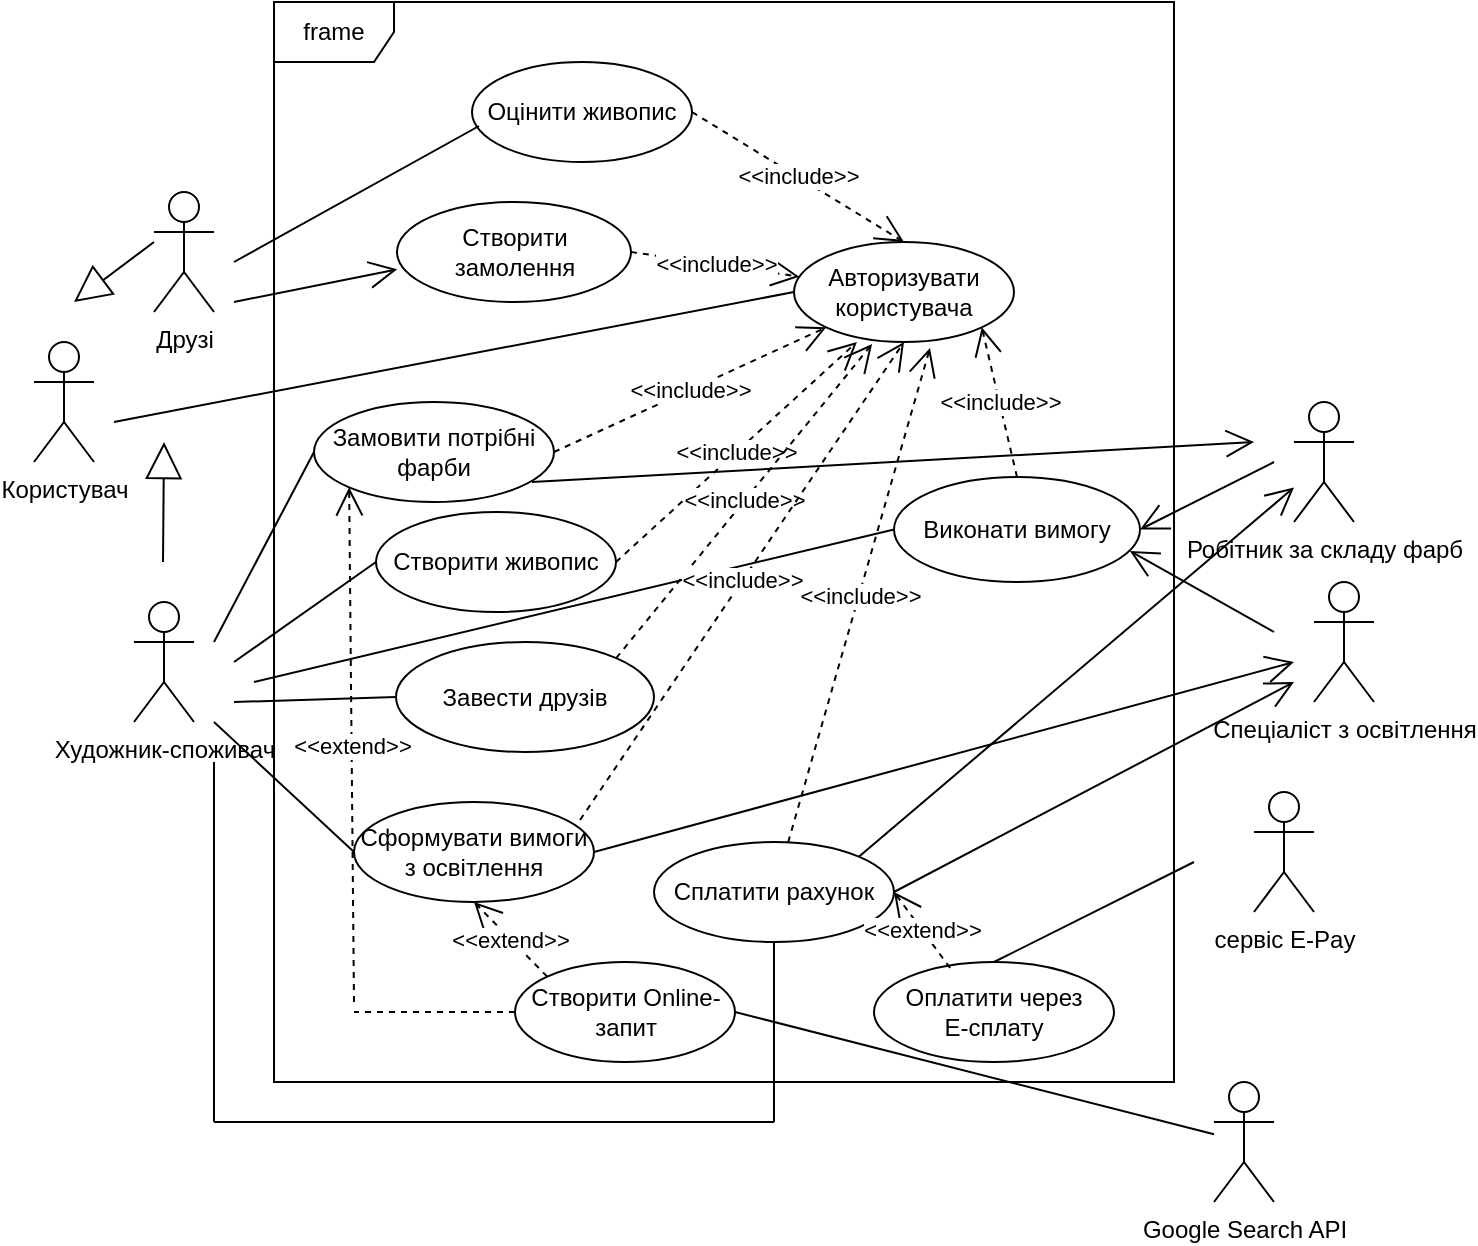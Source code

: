 <mxfile version="20.3.2" type="github">
  <diagram id="d8WU3TwWJBDE8x7x_nA4" name="Страница 1">
    <mxGraphModel dx="1385" dy="623" grid="1" gridSize="10" guides="1" tooltips="1" connect="1" arrows="1" fold="1" page="1" pageScale="1" pageWidth="827" pageHeight="1169" math="0" shadow="0">
      <root>
        <mxCell id="0" />
        <mxCell id="1" parent="0" />
        <mxCell id="AHrzSQpsfXCL5jtqtqgg-1" value="frame" style="shape=umlFrame;whiteSpace=wrap;html=1;" parent="1" vertex="1">
          <mxGeometry x="190" y="280" width="450" height="540" as="geometry" />
        </mxCell>
        <mxCell id="AHrzSQpsfXCL5jtqtqgg-2" value="Художник-споживач" style="shape=umlActor;verticalLabelPosition=bottom;verticalAlign=top;html=1;" parent="1" vertex="1">
          <mxGeometry x="120" y="580" width="30" height="60" as="geometry" />
        </mxCell>
        <mxCell id="AHrzSQpsfXCL5jtqtqgg-3" value="Користувач" style="shape=umlActor;verticalLabelPosition=bottom;verticalAlign=top;html=1;" parent="1" vertex="1">
          <mxGeometry x="70" y="450" width="30" height="60" as="geometry" />
        </mxCell>
        <mxCell id="AHrzSQpsfXCL5jtqtqgg-4" value="Робітник за складу фарб" style="shape=umlActor;verticalLabelPosition=bottom;verticalAlign=top;html=1;" parent="1" vertex="1">
          <mxGeometry x="700" y="480" width="30" height="60" as="geometry" />
        </mxCell>
        <mxCell id="AHrzSQpsfXCL5jtqtqgg-5" value="Друзі" style="shape=umlActor;verticalLabelPosition=bottom;verticalAlign=top;html=1;" parent="1" vertex="1">
          <mxGeometry x="130" y="375" width="30" height="60" as="geometry" />
        </mxCell>
        <mxCell id="AHrzSQpsfXCL5jtqtqgg-6" value="Спеціаліст з освітлення" style="shape=umlActor;verticalLabelPosition=bottom;verticalAlign=top;html=1;" parent="1" vertex="1">
          <mxGeometry x="710" y="570" width="30" height="60" as="geometry" />
        </mxCell>
        <mxCell id="AHrzSQpsfXCL5jtqtqgg-8" value="Авторизувати користувача" style="ellipse;whiteSpace=wrap;html=1;" parent="1" vertex="1">
          <mxGeometry x="450" y="400" width="110" height="50" as="geometry" />
        </mxCell>
        <mxCell id="AHrzSQpsfXCL5jtqtqgg-11" value="Створити замолення" style="ellipse;whiteSpace=wrap;html=1;" parent="1" vertex="1">
          <mxGeometry x="251.5" y="380" width="117" height="50" as="geometry" />
        </mxCell>
        <mxCell id="AHrzSQpsfXCL5jtqtqgg-12" value="Замовити потрібні фарби" style="ellipse;whiteSpace=wrap;html=1;" parent="1" vertex="1">
          <mxGeometry x="210" y="480" width="120" height="50" as="geometry" />
        </mxCell>
        <mxCell id="AHrzSQpsfXCL5jtqtqgg-13" value="Завести друзів" style="ellipse;whiteSpace=wrap;html=1;" parent="1" vertex="1">
          <mxGeometry x="251" y="600" width="129" height="55" as="geometry" />
        </mxCell>
        <mxCell id="AHrzSQpsfXCL5jtqtqgg-14" value="Створити живопис" style="ellipse;whiteSpace=wrap;html=1;" parent="1" vertex="1">
          <mxGeometry x="241" y="535" width="120" height="50" as="geometry" />
        </mxCell>
        <mxCell id="AHrzSQpsfXCL5jtqtqgg-16" value="Сформувати вимоги з освітлення" style="ellipse;whiteSpace=wrap;html=1;" parent="1" vertex="1">
          <mxGeometry x="230" y="680" width="120" height="50" as="geometry" />
        </mxCell>
        <mxCell id="AHrzSQpsfXCL5jtqtqgg-17" value="" style="endArrow=none;html=1;rounded=0;entryX=0;entryY=0.5;entryDx=0;entryDy=0;" parent="1" target="AHrzSQpsfXCL5jtqtqgg-12" edge="1">
          <mxGeometry width="50" height="50" relative="1" as="geometry">
            <mxPoint x="160" y="600" as="sourcePoint" />
            <mxPoint x="390" y="620" as="targetPoint" />
          </mxGeometry>
        </mxCell>
        <mxCell id="AHrzSQpsfXCL5jtqtqgg-18" value="" style="endArrow=none;html=1;rounded=0;entryX=0;entryY=0.5;entryDx=0;entryDy=0;" parent="1" target="AHrzSQpsfXCL5jtqtqgg-14" edge="1">
          <mxGeometry width="50" height="50" relative="1" as="geometry">
            <mxPoint x="170" y="610" as="sourcePoint" />
            <mxPoint x="240" y="575" as="targetPoint" />
          </mxGeometry>
        </mxCell>
        <mxCell id="AHrzSQpsfXCL5jtqtqgg-19" value="" style="endArrow=none;html=1;rounded=0;entryX=0;entryY=0.5;entryDx=0;entryDy=0;" parent="1" target="AHrzSQpsfXCL5jtqtqgg-16" edge="1">
          <mxGeometry width="50" height="50" relative="1" as="geometry">
            <mxPoint x="160" y="640" as="sourcePoint" />
            <mxPoint x="250" y="585" as="targetPoint" />
          </mxGeometry>
        </mxCell>
        <mxCell id="AHrzSQpsfXCL5jtqtqgg-21" value="" style="endArrow=none;html=1;rounded=0;" parent="1" edge="1">
          <mxGeometry width="50" height="50" relative="1" as="geometry">
            <mxPoint x="160" y="660" as="sourcePoint" />
            <mxPoint x="160" y="840" as="targetPoint" />
          </mxGeometry>
        </mxCell>
        <mxCell id="AHrzSQpsfXCL5jtqtqgg-22" value="" style="endArrow=none;html=1;rounded=0;" parent="1" edge="1">
          <mxGeometry width="50" height="50" relative="1" as="geometry">
            <mxPoint x="160" y="840" as="sourcePoint" />
            <mxPoint x="440" y="840" as="targetPoint" />
          </mxGeometry>
        </mxCell>
        <mxCell id="AHrzSQpsfXCL5jtqtqgg-23" value="" style="endArrow=none;html=1;rounded=0;exitX=0.5;exitY=1;exitDx=0;exitDy=0;" parent="1" source="AHrzSQpsfXCL5jtqtqgg-28" edge="1">
          <mxGeometry width="50" height="50" relative="1" as="geometry">
            <mxPoint x="340" y="790" as="sourcePoint" />
            <mxPoint x="440" y="840" as="targetPoint" />
          </mxGeometry>
        </mxCell>
        <mxCell id="AHrzSQpsfXCL5jtqtqgg-28" value="Сплатити рахунок" style="ellipse;whiteSpace=wrap;html=1;" parent="1" vertex="1">
          <mxGeometry x="380" y="700" width="120" height="50" as="geometry" />
        </mxCell>
        <mxCell id="AHrzSQpsfXCL5jtqtqgg-29" value="" style="endArrow=none;html=1;rounded=0;exitX=0;exitY=0.5;exitDx=0;exitDy=0;" parent="1" source="AHrzSQpsfXCL5jtqtqgg-13" edge="1">
          <mxGeometry width="50" height="50" relative="1" as="geometry">
            <mxPoint x="340" y="670" as="sourcePoint" />
            <mxPoint x="170" y="630" as="targetPoint" />
          </mxGeometry>
        </mxCell>
        <mxCell id="AHrzSQpsfXCL5jtqtqgg-32" value="&amp;lt;&amp;lt;include&amp;gt;&amp;gt;" style="endArrow=open;endSize=12;dashed=1;html=1;rounded=0;exitX=1;exitY=0.5;exitDx=0;exitDy=0;" parent="1" source="AHrzSQpsfXCL5jtqtqgg-11" target="AHrzSQpsfXCL5jtqtqgg-8" edge="1">
          <mxGeometry width="160" relative="1" as="geometry">
            <mxPoint x="290" y="480" as="sourcePoint" />
            <mxPoint x="450" y="480" as="targetPoint" />
          </mxGeometry>
        </mxCell>
        <mxCell id="AHrzSQpsfXCL5jtqtqgg-33" value="" style="endArrow=none;html=1;rounded=0;entryX=0;entryY=0.5;entryDx=0;entryDy=0;" parent="1" target="AHrzSQpsfXCL5jtqtqgg-8" edge="1">
          <mxGeometry width="50" height="50" relative="1" as="geometry">
            <mxPoint x="110" y="490" as="sourcePoint" />
            <mxPoint x="420" y="560" as="targetPoint" />
          </mxGeometry>
        </mxCell>
        <mxCell id="AHrzSQpsfXCL5jtqtqgg-34" value="Оцінити живопис" style="ellipse;whiteSpace=wrap;html=1;" parent="1" vertex="1">
          <mxGeometry x="289" y="310" width="110" height="50" as="geometry" />
        </mxCell>
        <mxCell id="AHrzSQpsfXCL5jtqtqgg-35" value="" style="endArrow=block;endSize=16;endFill=0;html=1;rounded=0;" parent="1" edge="1">
          <mxGeometry x="-1" y="-22" width="160" relative="1" as="geometry">
            <mxPoint x="134.5" y="560" as="sourcePoint" />
            <mxPoint x="135" y="500" as="targetPoint" />
            <mxPoint x="4" y="6" as="offset" />
          </mxGeometry>
        </mxCell>
        <mxCell id="AHrzSQpsfXCL5jtqtqgg-36" value="" style="endArrow=open;endFill=1;endSize=12;html=1;rounded=0;exitX=1;exitY=0;exitDx=0;exitDy=0;" parent="1" source="AHrzSQpsfXCL5jtqtqgg-28" target="AHrzSQpsfXCL5jtqtqgg-4" edge="1">
          <mxGeometry width="160" relative="1" as="geometry">
            <mxPoint x="320" y="490" as="sourcePoint" />
            <mxPoint x="620" y="610" as="targetPoint" />
          </mxGeometry>
        </mxCell>
        <mxCell id="AHrzSQpsfXCL5jtqtqgg-37" value="" style="endArrow=open;endFill=1;endSize=12;html=1;rounded=0;exitX=1;exitY=0.5;exitDx=0;exitDy=0;" parent="1" source="AHrzSQpsfXCL5jtqtqgg-28" edge="1">
          <mxGeometry width="160" relative="1" as="geometry">
            <mxPoint x="511.426" y="717.322" as="sourcePoint" />
            <mxPoint x="700" y="620" as="targetPoint" />
          </mxGeometry>
        </mxCell>
        <mxCell id="AHrzSQpsfXCL5jtqtqgg-38" value="" style="endArrow=open;endFill=1;endSize=12;html=1;rounded=0;exitX=1;exitY=0.5;exitDx=0;exitDy=0;" parent="1" source="AHrzSQpsfXCL5jtqtqgg-16" edge="1">
          <mxGeometry width="160" relative="1" as="geometry">
            <mxPoint x="610" y="690" as="sourcePoint" />
            <mxPoint x="700" y="610" as="targetPoint" />
          </mxGeometry>
        </mxCell>
        <mxCell id="AHrzSQpsfXCL5jtqtqgg-39" value="Виконати вимогу" style="ellipse;whiteSpace=wrap;html=1;" parent="1" vertex="1">
          <mxGeometry x="500" y="517.5" width="123" height="52.5" as="geometry" />
        </mxCell>
        <mxCell id="AHrzSQpsfXCL5jtqtqgg-40" value="" style="endArrow=none;html=1;rounded=0;entryX=0;entryY=0.5;entryDx=0;entryDy=0;" parent="1" target="AHrzSQpsfXCL5jtqtqgg-39" edge="1">
          <mxGeometry width="50" height="50" relative="1" as="geometry">
            <mxPoint x="180" y="620" as="sourcePoint" />
            <mxPoint x="240" y="695" as="targetPoint" />
          </mxGeometry>
        </mxCell>
        <mxCell id="AHrzSQpsfXCL5jtqtqgg-41" value="" style="endArrow=open;endFill=1;endSize=12;html=1;rounded=0;entryX=1;entryY=0.5;entryDx=0;entryDy=0;" parent="1" target="AHrzSQpsfXCL5jtqtqgg-39" edge="1">
          <mxGeometry width="160" relative="1" as="geometry">
            <mxPoint x="690" y="510" as="sourcePoint" />
            <mxPoint x="630" y="620" as="targetPoint" />
          </mxGeometry>
        </mxCell>
        <mxCell id="AHrzSQpsfXCL5jtqtqgg-42" value="" style="endArrow=open;endFill=1;endSize=12;html=1;rounded=0;entryX=0.959;entryY=0.705;entryDx=0;entryDy=0;entryPerimeter=0;" parent="1" target="AHrzSQpsfXCL5jtqtqgg-39" edge="1">
          <mxGeometry width="160" relative="1" as="geometry">
            <mxPoint x="690" y="595" as="sourcePoint" />
            <mxPoint x="490" y="646.25" as="targetPoint" />
          </mxGeometry>
        </mxCell>
        <mxCell id="AHrzSQpsfXCL5jtqtqgg-43" value="" style="endArrow=open;endFill=1;endSize=12;html=1;rounded=0;entryX=0.001;entryY=0.673;entryDx=0;entryDy=0;entryPerimeter=0;" parent="1" edge="1" target="AHrzSQpsfXCL5jtqtqgg-11">
          <mxGeometry width="160" relative="1" as="geometry">
            <mxPoint x="170" y="430" as="sourcePoint" />
            <mxPoint x="230" y="460" as="targetPoint" />
          </mxGeometry>
        </mxCell>
        <mxCell id="AHrzSQpsfXCL5jtqtqgg-44" value="" style="endArrow=block;endSize=16;endFill=0;html=1;rounded=0;" parent="1" edge="1">
          <mxGeometry x="-1" y="-22" width="160" relative="1" as="geometry">
            <mxPoint x="130" y="400" as="sourcePoint" />
            <mxPoint x="90" y="430" as="targetPoint" />
            <mxPoint x="4" y="6" as="offset" />
          </mxGeometry>
        </mxCell>
        <mxCell id="AHrzSQpsfXCL5jtqtqgg-45" value="" style="endArrow=none;html=1;rounded=0;entryX=0.032;entryY=0.64;entryDx=0;entryDy=0;entryPerimeter=0;" parent="1" target="AHrzSQpsfXCL5jtqtqgg-34" edge="1">
          <mxGeometry width="50" height="50" relative="1" as="geometry">
            <mxPoint x="170" y="410" as="sourcePoint" />
            <mxPoint x="420" y="460" as="targetPoint" />
          </mxGeometry>
        </mxCell>
        <mxCell id="AHrzSQpsfXCL5jtqtqgg-47" value="Cтворити Online-запит" style="ellipse;whiteSpace=wrap;html=1;" parent="1" vertex="1">
          <mxGeometry x="310.5" y="760" width="110" height="50" as="geometry" />
        </mxCell>
        <mxCell id="AHrzSQpsfXCL5jtqtqgg-49" value="Google Search API" style="shape=umlActor;verticalLabelPosition=bottom;verticalAlign=top;html=1;" parent="1" vertex="1">
          <mxGeometry x="660" y="820" width="30" height="60" as="geometry" />
        </mxCell>
        <mxCell id="AHrzSQpsfXCL5jtqtqgg-50" value="" style="endArrow=none;html=1;rounded=0;exitX=1;exitY=0.5;exitDx=0;exitDy=0;" parent="1" source="AHrzSQpsfXCL5jtqtqgg-47" target="AHrzSQpsfXCL5jtqtqgg-49" edge="1">
          <mxGeometry width="50" height="50" relative="1" as="geometry">
            <mxPoint x="370" y="650" as="sourcePoint" />
            <mxPoint x="420" y="600" as="targetPoint" />
          </mxGeometry>
        </mxCell>
        <mxCell id="AHrzSQpsfXCL5jtqtqgg-51" value="&amp;lt;&amp;lt;include&amp;gt;&amp;gt;" style="endArrow=open;endSize=12;dashed=1;html=1;rounded=0;exitX=1;exitY=0.5;exitDx=0;exitDy=0;entryX=0.5;entryY=0;entryDx=0;entryDy=0;" parent="1" source="AHrzSQpsfXCL5jtqtqgg-34" target="AHrzSQpsfXCL5jtqtqgg-8" edge="1">
          <mxGeometry width="160" relative="1" as="geometry">
            <mxPoint x="377" y="465" as="sourcePoint" />
            <mxPoint x="442.362" y="489.208" as="targetPoint" />
          </mxGeometry>
        </mxCell>
        <mxCell id="AHrzSQpsfXCL5jtqtqgg-52" value="&amp;lt;&amp;lt;include&amp;gt;&amp;gt;" style="endArrow=open;endSize=12;dashed=1;html=1;rounded=0;exitX=1;exitY=0.5;exitDx=0;exitDy=0;entryX=0;entryY=1;entryDx=0;entryDy=0;" parent="1" source="AHrzSQpsfXCL5jtqtqgg-12" target="AHrzSQpsfXCL5jtqtqgg-8" edge="1">
          <mxGeometry width="160" relative="1" as="geometry">
            <mxPoint x="387" y="475" as="sourcePoint" />
            <mxPoint x="452.362" y="499.208" as="targetPoint" />
          </mxGeometry>
        </mxCell>
        <mxCell id="AHrzSQpsfXCL5jtqtqgg-53" value="&amp;lt;&amp;lt;include&amp;gt;&amp;gt;" style="endArrow=open;endSize=12;dashed=1;html=1;rounded=0;exitX=1;exitY=0.5;exitDx=0;exitDy=0;entryX=0.286;entryY=1;entryDx=0;entryDy=0;entryPerimeter=0;" parent="1" source="AHrzSQpsfXCL5jtqtqgg-14" target="AHrzSQpsfXCL5jtqtqgg-8" edge="1">
          <mxGeometry width="160" relative="1" as="geometry">
            <mxPoint x="397" y="485" as="sourcePoint" />
            <mxPoint x="430" y="510" as="targetPoint" />
          </mxGeometry>
        </mxCell>
        <mxCell id="AHrzSQpsfXCL5jtqtqgg-54" value="&amp;lt;&amp;lt;extend&amp;gt;&amp;gt;" style="endArrow=open;endSize=12;dashed=1;html=1;rounded=0;exitX=0;exitY=0;exitDx=0;exitDy=0;entryX=0.5;entryY=1;entryDx=0;entryDy=0;" parent="1" source="AHrzSQpsfXCL5jtqtqgg-47" target="AHrzSQpsfXCL5jtqtqgg-16" edge="1">
          <mxGeometry width="160" relative="1" as="geometry">
            <mxPoint x="380" y="605" as="sourcePoint" />
            <mxPoint x="485" y="530" as="targetPoint" />
          </mxGeometry>
        </mxCell>
        <mxCell id="AHrzSQpsfXCL5jtqtqgg-55" value="сервіс E-Pay" style="shape=umlActor;verticalLabelPosition=bottom;verticalAlign=top;html=1;" parent="1" vertex="1">
          <mxGeometry x="680" y="675" width="30" height="60" as="geometry" />
        </mxCell>
        <mxCell id="AHrzSQpsfXCL5jtqtqgg-56" value="Оплатити через &lt;br&gt;E-сплату" style="ellipse;whiteSpace=wrap;html=1;" parent="1" vertex="1">
          <mxGeometry x="490" y="760" width="120" height="50" as="geometry" />
        </mxCell>
        <mxCell id="AHrzSQpsfXCL5jtqtqgg-57" value="" style="endArrow=none;html=1;rounded=0;exitX=0.5;exitY=0;exitDx=0;exitDy=0;" parent="1" source="AHrzSQpsfXCL5jtqtqgg-56" edge="1">
          <mxGeometry width="50" height="50" relative="1" as="geometry">
            <mxPoint x="410" y="650" as="sourcePoint" />
            <mxPoint x="650" y="710" as="targetPoint" />
          </mxGeometry>
        </mxCell>
        <mxCell id="AHrzSQpsfXCL5jtqtqgg-58" value="&amp;lt;&amp;lt;extend&amp;gt;&amp;gt;" style="endArrow=open;endSize=12;dashed=1;html=1;rounded=0;exitX=0.317;exitY=0.06;exitDx=0;exitDy=0;entryX=1;entryY=0.5;entryDx=0;entryDy=0;exitPerimeter=0;" parent="1" source="AHrzSQpsfXCL5jtqtqgg-56" target="AHrzSQpsfXCL5jtqtqgg-28" edge="1">
          <mxGeometry width="160" relative="1" as="geometry">
            <mxPoint x="366.109" y="777.322" as="sourcePoint" />
            <mxPoint x="332.426" y="737.678" as="targetPoint" />
          </mxGeometry>
        </mxCell>
        <mxCell id="AHrzSQpsfXCL5jtqtqgg-60" value="&amp;lt;&amp;lt;include&amp;gt;&amp;gt;" style="endArrow=open;endSize=12;dashed=1;html=1;rounded=0;exitX=1;exitY=0;exitDx=0;exitDy=0;entryX=0.355;entryY=1.02;entryDx=0;entryDy=0;entryPerimeter=0;" parent="1" source="AHrzSQpsfXCL5jtqtqgg-13" target="AHrzSQpsfXCL5jtqtqgg-8" edge="1">
          <mxGeometry width="160" relative="1" as="geometry">
            <mxPoint x="380" y="590" as="sourcePoint" />
            <mxPoint x="485.5" y="510" as="targetPoint" />
          </mxGeometry>
        </mxCell>
        <mxCell id="AHrzSQpsfXCL5jtqtqgg-61" value="&amp;lt;&amp;lt;include&amp;gt;&amp;gt;" style="endArrow=open;endSize=12;dashed=1;html=1;rounded=0;exitX=0.942;exitY=0.18;exitDx=0;exitDy=0;entryX=0.5;entryY=1;entryDx=0;entryDy=0;exitPerimeter=0;" parent="1" source="AHrzSQpsfXCL5jtqtqgg-16" target="AHrzSQpsfXCL5jtqtqgg-8" edge="1">
          <mxGeometry width="160" relative="1" as="geometry">
            <mxPoint x="361.349" y="638.158" as="sourcePoint" />
            <mxPoint x="480" y="515" as="targetPoint" />
          </mxGeometry>
        </mxCell>
        <mxCell id="AHrzSQpsfXCL5jtqtqgg-62" value="&amp;lt;&amp;lt;include&amp;gt;&amp;gt;" style="endArrow=open;endSize=12;dashed=1;html=1;rounded=0;entryX=0.618;entryY=1.06;entryDx=0;entryDy=0;entryPerimeter=0;" parent="1" source="AHrzSQpsfXCL5jtqtqgg-28" target="AHrzSQpsfXCL5jtqtqgg-8" edge="1">
          <mxGeometry width="160" relative="1" as="geometry">
            <mxPoint x="371.349" y="648.158" as="sourcePoint" />
            <mxPoint x="490" y="525" as="targetPoint" />
          </mxGeometry>
        </mxCell>
        <mxCell id="AHrzSQpsfXCL5jtqtqgg-65" value="&amp;lt;&amp;lt;extend&amp;gt;&amp;gt;" style="endArrow=open;endSize=12;dashed=1;html=1;rounded=0;entryX=0;entryY=1;entryDx=0;entryDy=0;" parent="1" target="AHrzSQpsfXCL5jtqtqgg-12" edge="1">
          <mxGeometry width="160" relative="1" as="geometry">
            <mxPoint x="230" y="780" as="sourcePoint" />
            <mxPoint x="300" y="740" as="targetPoint" />
          </mxGeometry>
        </mxCell>
        <mxCell id="AHrzSQpsfXCL5jtqtqgg-66" value="" style="endArrow=open;endFill=1;endSize=12;html=1;rounded=0;exitX=0.908;exitY=0.8;exitDx=0;exitDy=0;exitPerimeter=0;" parent="1" source="AHrzSQpsfXCL5jtqtqgg-12" edge="1">
          <mxGeometry width="160" relative="1" as="geometry">
            <mxPoint x="360" y="715" as="sourcePoint" />
            <mxPoint x="680" y="500" as="targetPoint" />
          </mxGeometry>
        </mxCell>
        <mxCell id="AHrzSQpsfXCL5jtqtqgg-67" value="&amp;lt;&amp;lt;include&amp;gt;&amp;gt;" style="endArrow=open;endSize=12;dashed=1;html=1;rounded=0;entryX=1;entryY=1;entryDx=0;entryDy=0;exitX=0.5;exitY=0;exitDx=0;exitDy=0;" parent="1" source="AHrzSQpsfXCL5jtqtqgg-39" target="AHrzSQpsfXCL5jtqtqgg-8" edge="1">
          <mxGeometry width="160" relative="1" as="geometry">
            <mxPoint x="455.881" y="710.12" as="sourcePoint" />
            <mxPoint x="515" y="460" as="targetPoint" />
          </mxGeometry>
        </mxCell>
        <mxCell id="AHrzSQpsfXCL5jtqtqgg-68" value="" style="endArrow=none;dashed=1;html=1;rounded=0;exitX=0;exitY=0.5;exitDx=0;exitDy=0;" parent="1" source="AHrzSQpsfXCL5jtqtqgg-47" edge="1">
          <mxGeometry width="50" height="50" relative="1" as="geometry">
            <mxPoint x="400" y="610" as="sourcePoint" />
            <mxPoint x="230" y="785" as="targetPoint" />
          </mxGeometry>
        </mxCell>
      </root>
    </mxGraphModel>
  </diagram>
</mxfile>
